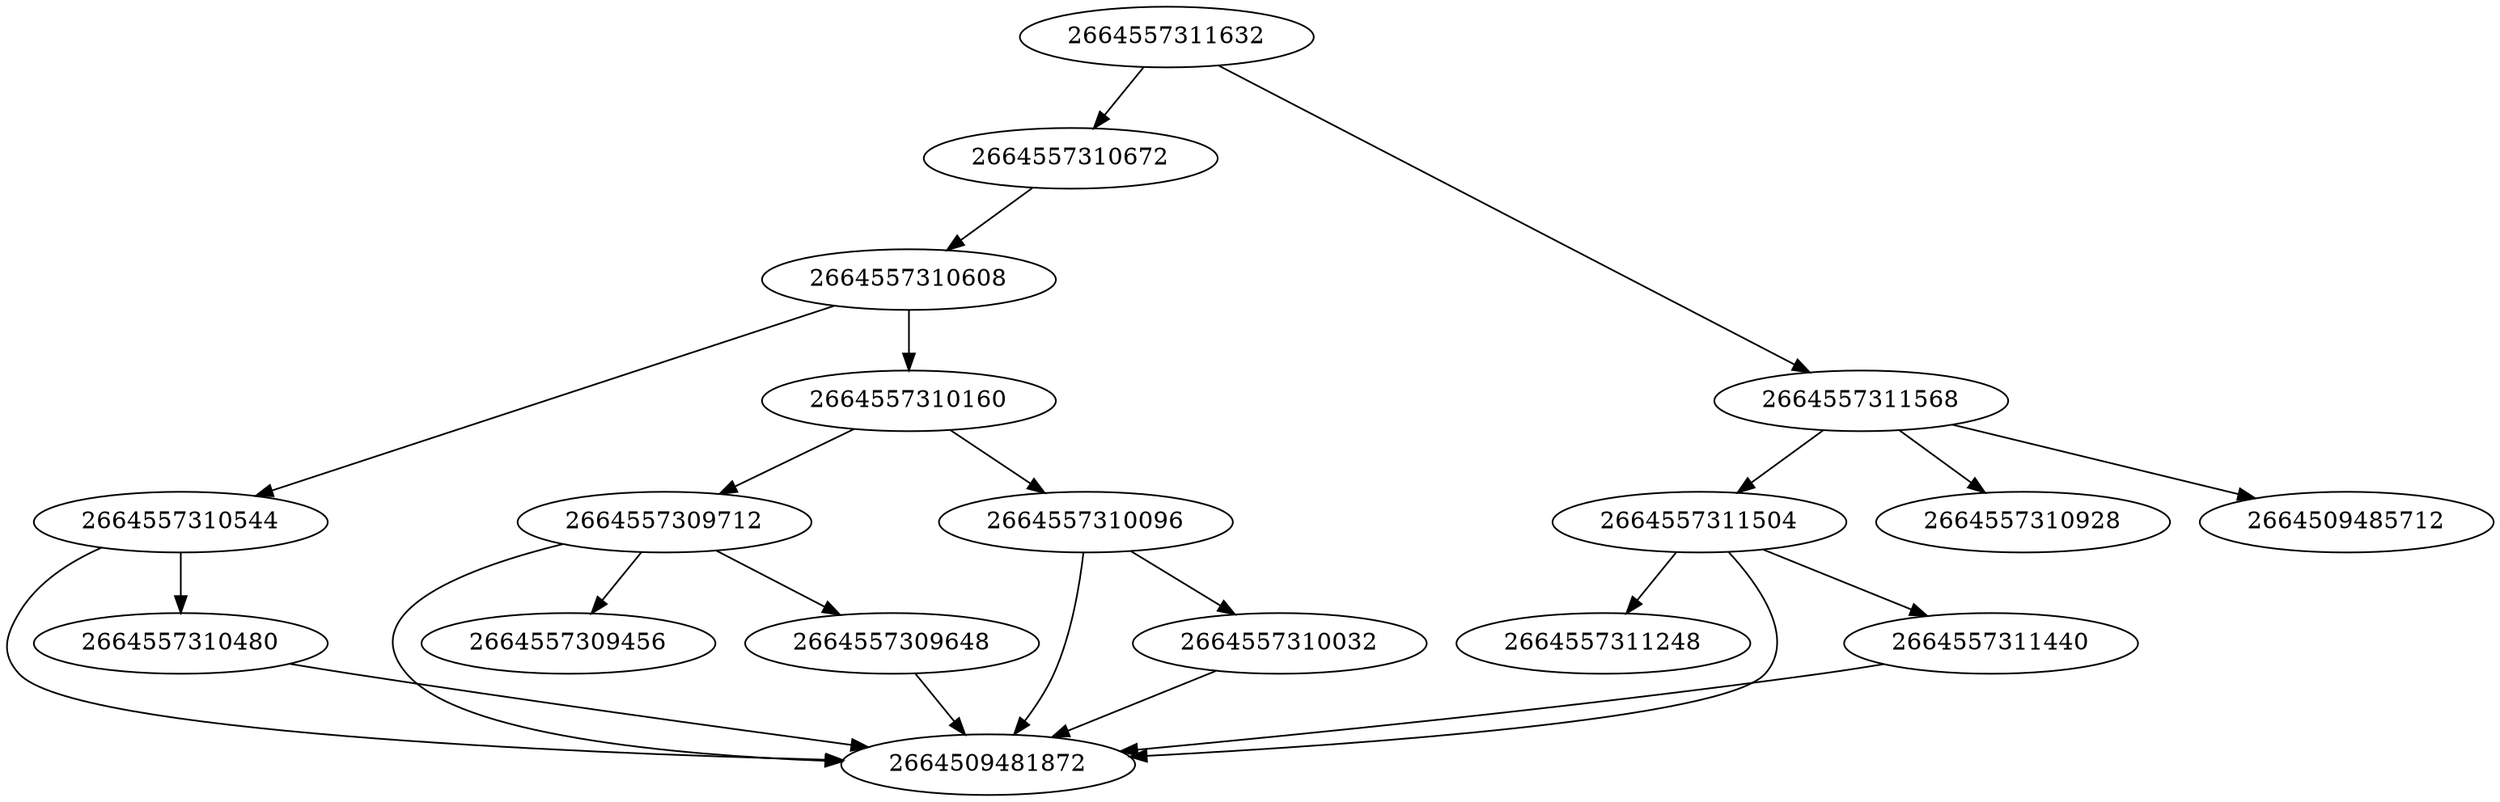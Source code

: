 strict digraph {
2664557310544 [type=Attribute];
2664557311248 [type=Constant];
2664557310608 [type=Call];
2664557310672 [type=Expr];
2664509481872 [type=Load];
2664557311632 [type=If];
2664557310480 [type=Name];
2664557309712 [type=Subscript];
2664557309456 [type=Constant];
2664557309648 [type=Name];
2664557310160 [type=Call];
2664557311568 [type=Compare];
2664557311504 [type=Subscript];
2664557310928 [type=Constant];
2664509485712 [type=Eq];
2664557310096 [type=Attribute];
2664557310032 [type=Name];
2664557311440 [type=Name];
2664557310544 -> 2664557310480;
2664557310544 -> 2664509481872;
2664557310608 -> 2664557310544;
2664557310608 -> 2664557310160;
2664557310672 -> 2664557310608;
2664557311632 -> 2664557311568;
2664557311632 -> 2664557310672;
2664557310480 -> 2664509481872;
2664557309712 -> 2664557309648;
2664557309712 -> 2664557309456;
2664557309712 -> 2664509481872;
2664557309648 -> 2664509481872;
2664557310160 -> 2664557310096;
2664557310160 -> 2664557309712;
2664557311568 -> 2664557311504;
2664557311568 -> 2664509485712;
2664557311568 -> 2664557310928;
2664557311504 -> 2664557311440;
2664557311504 -> 2664557311248;
2664557311504 -> 2664509481872;
2664557310096 -> 2664557310032;
2664557310096 -> 2664509481872;
2664557310032 -> 2664509481872;
2664557311440 -> 2664509481872;
}
